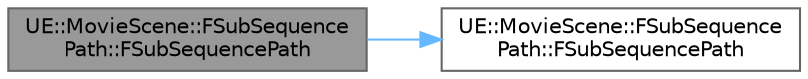 digraph "UE::MovieScene::FSubSequencePath::FSubSequencePath"
{
 // INTERACTIVE_SVG=YES
 // LATEX_PDF_SIZE
  bgcolor="transparent";
  edge [fontname=Helvetica,fontsize=10,labelfontname=Helvetica,labelfontsize=10];
  node [fontname=Helvetica,fontsize=10,shape=box,height=0.2,width=0.4];
  rankdir="LR";
  Node1 [id="Node000001",label="UE::MovieScene::FSubSequence\lPath::FSubSequencePath",height=0.2,width=0.4,color="gray40", fillcolor="grey60", style="filled", fontcolor="black",tooltip="Set up this path from a specific sequence ID that points to a particular sequence in the specified hi..."];
  Node1 -> Node2 [id="edge1_Node000001_Node000002",color="steelblue1",style="solid",tooltip=" "];
  Node2 [id="Node000002",label="UE::MovieScene::FSubSequence\lPath::FSubSequencePath",height=0.2,width=0.4,color="grey40", fillcolor="white", style="filled",URL="$d1/d45/structUE_1_1MovieScene_1_1FSubSequencePath.html#a67e2587ad407a733d0993e758e927cc6",tooltip="Default construction to a root path."];
}
